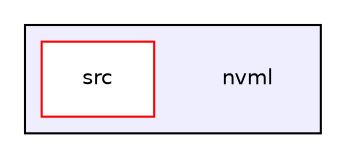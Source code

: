 digraph "nvml" {
  compound=true
  node [ fontsize="10", fontname="Helvetica"];
  edge [ labelfontsize="10", labelfontname="Helvetica"];
  subgraph clusterdir_512b96e3b0d61e2c7fbf40c4cd340228 {
    graph [ bgcolor="#eeeeff", pencolor="black", label="" URL="dir_512b96e3b0d61e2c7fbf40c4cd340228.html"];
    dir_512b96e3b0d61e2c7fbf40c4cd340228 [shape=plaintext label="nvml"];
    dir_a640c9d8bbc11bfd8034952d380e07e8 [shape=box label="src" color="red" fillcolor="white" style="filled" URL="dir_a640c9d8bbc11bfd8034952d380e07e8.html"];
  }
}
